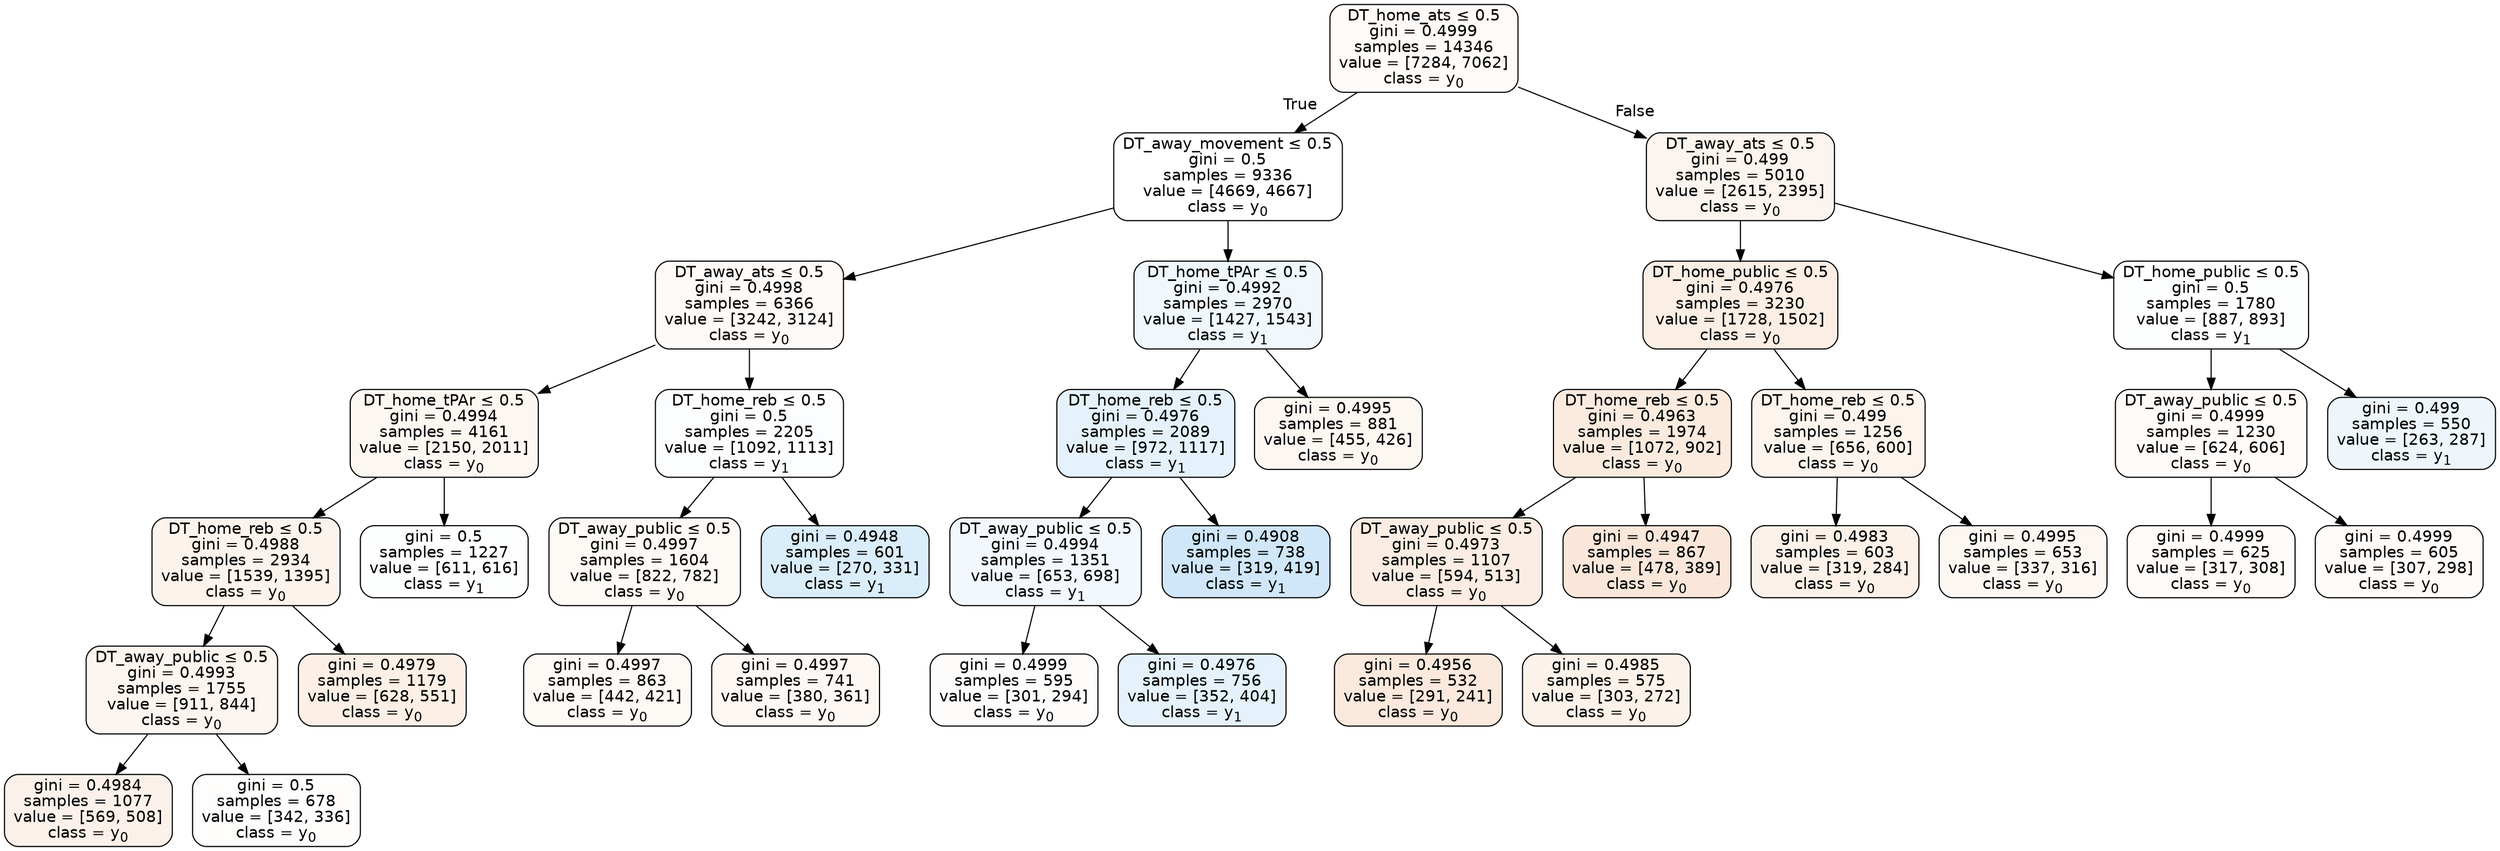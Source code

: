 digraph Tree {
node [shape=box, style="filled, rounded", color="black", fontname=helvetica] ;
edge [fontname=helvetica] ;
0 [label=<DT_home_ats &le; 0.5<br/>gini = 0.4999<br/>samples = 14346<br/>value = [7284, 7062]<br/>class = y<SUB>0</SUB>>, fillcolor="#e5813908"] ;
1 [label=<DT_away_movement &le; 0.5<br/>gini = 0.5<br/>samples = 9336<br/>value = [4669, 4667]<br/>class = y<SUB>0</SUB>>, fillcolor="#e5813900"] ;
0 -> 1 [labeldistance=2.5, labelangle=45, headlabel="True"] ;
2 [label=<DT_away_ats &le; 0.5<br/>gini = 0.4998<br/>samples = 6366<br/>value = [3242, 3124]<br/>class = y<SUB>0</SUB>>, fillcolor="#e5813909"] ;
1 -> 2 ;
3 [label=<DT_home_tPAr &le; 0.5<br/>gini = 0.4994<br/>samples = 4161<br/>value = [2150, 2011]<br/>class = y<SUB>0</SUB>>, fillcolor="#e5813910"] ;
2 -> 3 ;
4 [label=<DT_home_reb &le; 0.5<br/>gini = 0.4988<br/>samples = 2934<br/>value = [1539, 1395]<br/>class = y<SUB>0</SUB>>, fillcolor="#e5813918"] ;
3 -> 4 ;
5 [label=<DT_away_public &le; 0.5<br/>gini = 0.4993<br/>samples = 1755<br/>value = [911, 844]<br/>class = y<SUB>0</SUB>>, fillcolor="#e5813913"] ;
4 -> 5 ;
6 [label=<gini = 0.4984<br/>samples = 1077<br/>value = [569, 508]<br/>class = y<SUB>0</SUB>>, fillcolor="#e581391b"] ;
5 -> 6 ;
7 [label=<gini = 0.5<br/>samples = 678<br/>value = [342, 336]<br/>class = y<SUB>0</SUB>>, fillcolor="#e5813904"] ;
5 -> 7 ;
8 [label=<gini = 0.4979<br/>samples = 1179<br/>value = [628, 551]<br/>class = y<SUB>0</SUB>>, fillcolor="#e581391f"] ;
4 -> 8 ;
9 [label=<gini = 0.5<br/>samples = 1227<br/>value = [611, 616]<br/>class = y<SUB>1</SUB>>, fillcolor="#399de502"] ;
3 -> 9 ;
10 [label=<DT_home_reb &le; 0.5<br/>gini = 0.5<br/>samples = 2205<br/>value = [1092, 1113]<br/>class = y<SUB>1</SUB>>, fillcolor="#399de505"] ;
2 -> 10 ;
11 [label=<DT_away_public &le; 0.5<br/>gini = 0.4997<br/>samples = 1604<br/>value = [822, 782]<br/>class = y<SUB>0</SUB>>, fillcolor="#e581390c"] ;
10 -> 11 ;
12 [label=<gini = 0.4997<br/>samples = 863<br/>value = [442, 421]<br/>class = y<SUB>0</SUB>>, fillcolor="#e581390c"] ;
11 -> 12 ;
13 [label=<gini = 0.4997<br/>samples = 741<br/>value = [380, 361]<br/>class = y<SUB>0</SUB>>, fillcolor="#e581390d"] ;
11 -> 13 ;
14 [label=<gini = 0.4948<br/>samples = 601<br/>value = [270, 331]<br/>class = y<SUB>1</SUB>>, fillcolor="#399de52f"] ;
10 -> 14 ;
15 [label=<DT_home_tPAr &le; 0.5<br/>gini = 0.4992<br/>samples = 2970<br/>value = [1427, 1543]<br/>class = y<SUB>1</SUB>>, fillcolor="#399de513"] ;
1 -> 15 ;
16 [label=<DT_home_reb &le; 0.5<br/>gini = 0.4976<br/>samples = 2089<br/>value = [972, 1117]<br/>class = y<SUB>1</SUB>>, fillcolor="#399de521"] ;
15 -> 16 ;
17 [label=<DT_away_public &le; 0.5<br/>gini = 0.4994<br/>samples = 1351<br/>value = [653, 698]<br/>class = y<SUB>1</SUB>>, fillcolor="#399de510"] ;
16 -> 17 ;
18 [label=<gini = 0.4999<br/>samples = 595<br/>value = [301, 294]<br/>class = y<SUB>0</SUB>>, fillcolor="#e5813906"] ;
17 -> 18 ;
19 [label=<gini = 0.4976<br/>samples = 756<br/>value = [352, 404]<br/>class = y<SUB>1</SUB>>, fillcolor="#399de521"] ;
17 -> 19 ;
20 [label=<gini = 0.4908<br/>samples = 738<br/>value = [319, 419]<br/>class = y<SUB>1</SUB>>, fillcolor="#399de53d"] ;
16 -> 20 ;
21 [label=<gini = 0.4995<br/>samples = 881<br/>value = [455, 426]<br/>class = y<SUB>0</SUB>>, fillcolor="#e5813910"] ;
15 -> 21 ;
22 [label=<DT_away_ats &le; 0.5<br/>gini = 0.499<br/>samples = 5010<br/>value = [2615, 2395]<br/>class = y<SUB>0</SUB>>, fillcolor="#e5813915"] ;
0 -> 22 [labeldistance=2.5, labelangle=-45, headlabel="False"] ;
23 [label=<DT_home_public &le; 0.5<br/>gini = 0.4976<br/>samples = 3230<br/>value = [1728, 1502]<br/>class = y<SUB>0</SUB>>, fillcolor="#e5813921"] ;
22 -> 23 ;
24 [label=<DT_home_reb &le; 0.5<br/>gini = 0.4963<br/>samples = 1974<br/>value = [1072, 902]<br/>class = y<SUB>0</SUB>>, fillcolor="#e5813928"] ;
23 -> 24 ;
25 [label=<DT_away_public &le; 0.5<br/>gini = 0.4973<br/>samples = 1107<br/>value = [594, 513]<br/>class = y<SUB>0</SUB>>, fillcolor="#e5813923"] ;
24 -> 25 ;
26 [label=<gini = 0.4956<br/>samples = 532<br/>value = [291, 241]<br/>class = y<SUB>0</SUB>>, fillcolor="#e581392c"] ;
25 -> 26 ;
27 [label=<gini = 0.4985<br/>samples = 575<br/>value = [303, 272]<br/>class = y<SUB>0</SUB>>, fillcolor="#e581391a"] ;
25 -> 27 ;
28 [label=<gini = 0.4947<br/>samples = 867<br/>value = [478, 389]<br/>class = y<SUB>0</SUB>>, fillcolor="#e581392f"] ;
24 -> 28 ;
29 [label=<DT_home_reb &le; 0.5<br/>gini = 0.499<br/>samples = 1256<br/>value = [656, 600]<br/>class = y<SUB>0</SUB>>, fillcolor="#e5813916"] ;
23 -> 29 ;
30 [label=<gini = 0.4983<br/>samples = 603<br/>value = [319, 284]<br/>class = y<SUB>0</SUB>>, fillcolor="#e581391c"] ;
29 -> 30 ;
31 [label=<gini = 0.4995<br/>samples = 653<br/>value = [337, 316]<br/>class = y<SUB>0</SUB>>, fillcolor="#e5813910"] ;
29 -> 31 ;
32 [label=<DT_home_public &le; 0.5<br/>gini = 0.5<br/>samples = 1780<br/>value = [887, 893]<br/>class = y<SUB>1</SUB>>, fillcolor="#399de502"] ;
22 -> 32 ;
33 [label=<DT_away_public &le; 0.5<br/>gini = 0.4999<br/>samples = 1230<br/>value = [624, 606]<br/>class = y<SUB>0</SUB>>, fillcolor="#e5813907"] ;
32 -> 33 ;
34 [label=<gini = 0.4999<br/>samples = 625<br/>value = [317, 308]<br/>class = y<SUB>0</SUB>>, fillcolor="#e5813907"] ;
33 -> 34 ;
35 [label=<gini = 0.4999<br/>samples = 605<br/>value = [307, 298]<br/>class = y<SUB>0</SUB>>, fillcolor="#e5813907"] ;
33 -> 35 ;
36 [label=<gini = 0.499<br/>samples = 550<br/>value = [263, 287]<br/>class = y<SUB>1</SUB>>, fillcolor="#399de515"] ;
32 -> 36 ;
}